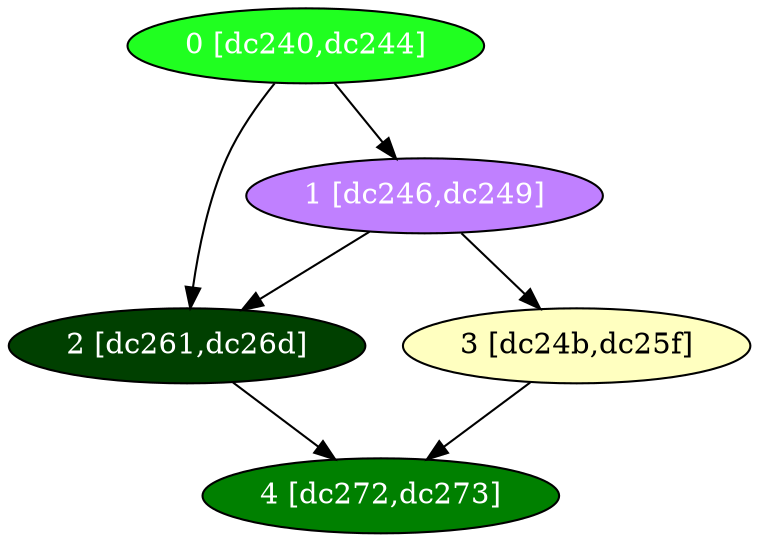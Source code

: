 diGraph libnss3{
	libnss3_0  [style=filled fillcolor="#20FF20" fontcolor="#ffffff" shape=oval label="0 [dc240,dc244]"]
	libnss3_1  [style=filled fillcolor="#C080FF" fontcolor="#ffffff" shape=oval label="1 [dc246,dc249]"]
	libnss3_2  [style=filled fillcolor="#004000" fontcolor="#ffffff" shape=oval label="2 [dc261,dc26d]"]
	libnss3_3  [style=filled fillcolor="#FFFFC0" fontcolor="#000000" shape=oval label="3 [dc24b,dc25f]"]
	libnss3_4  [style=filled fillcolor="#008000" fontcolor="#ffffff" shape=oval label="4 [dc272,dc273]"]

	libnss3_0 -> libnss3_1
	libnss3_0 -> libnss3_2
	libnss3_1 -> libnss3_2
	libnss3_1 -> libnss3_3
	libnss3_2 -> libnss3_4
	libnss3_3 -> libnss3_4
}